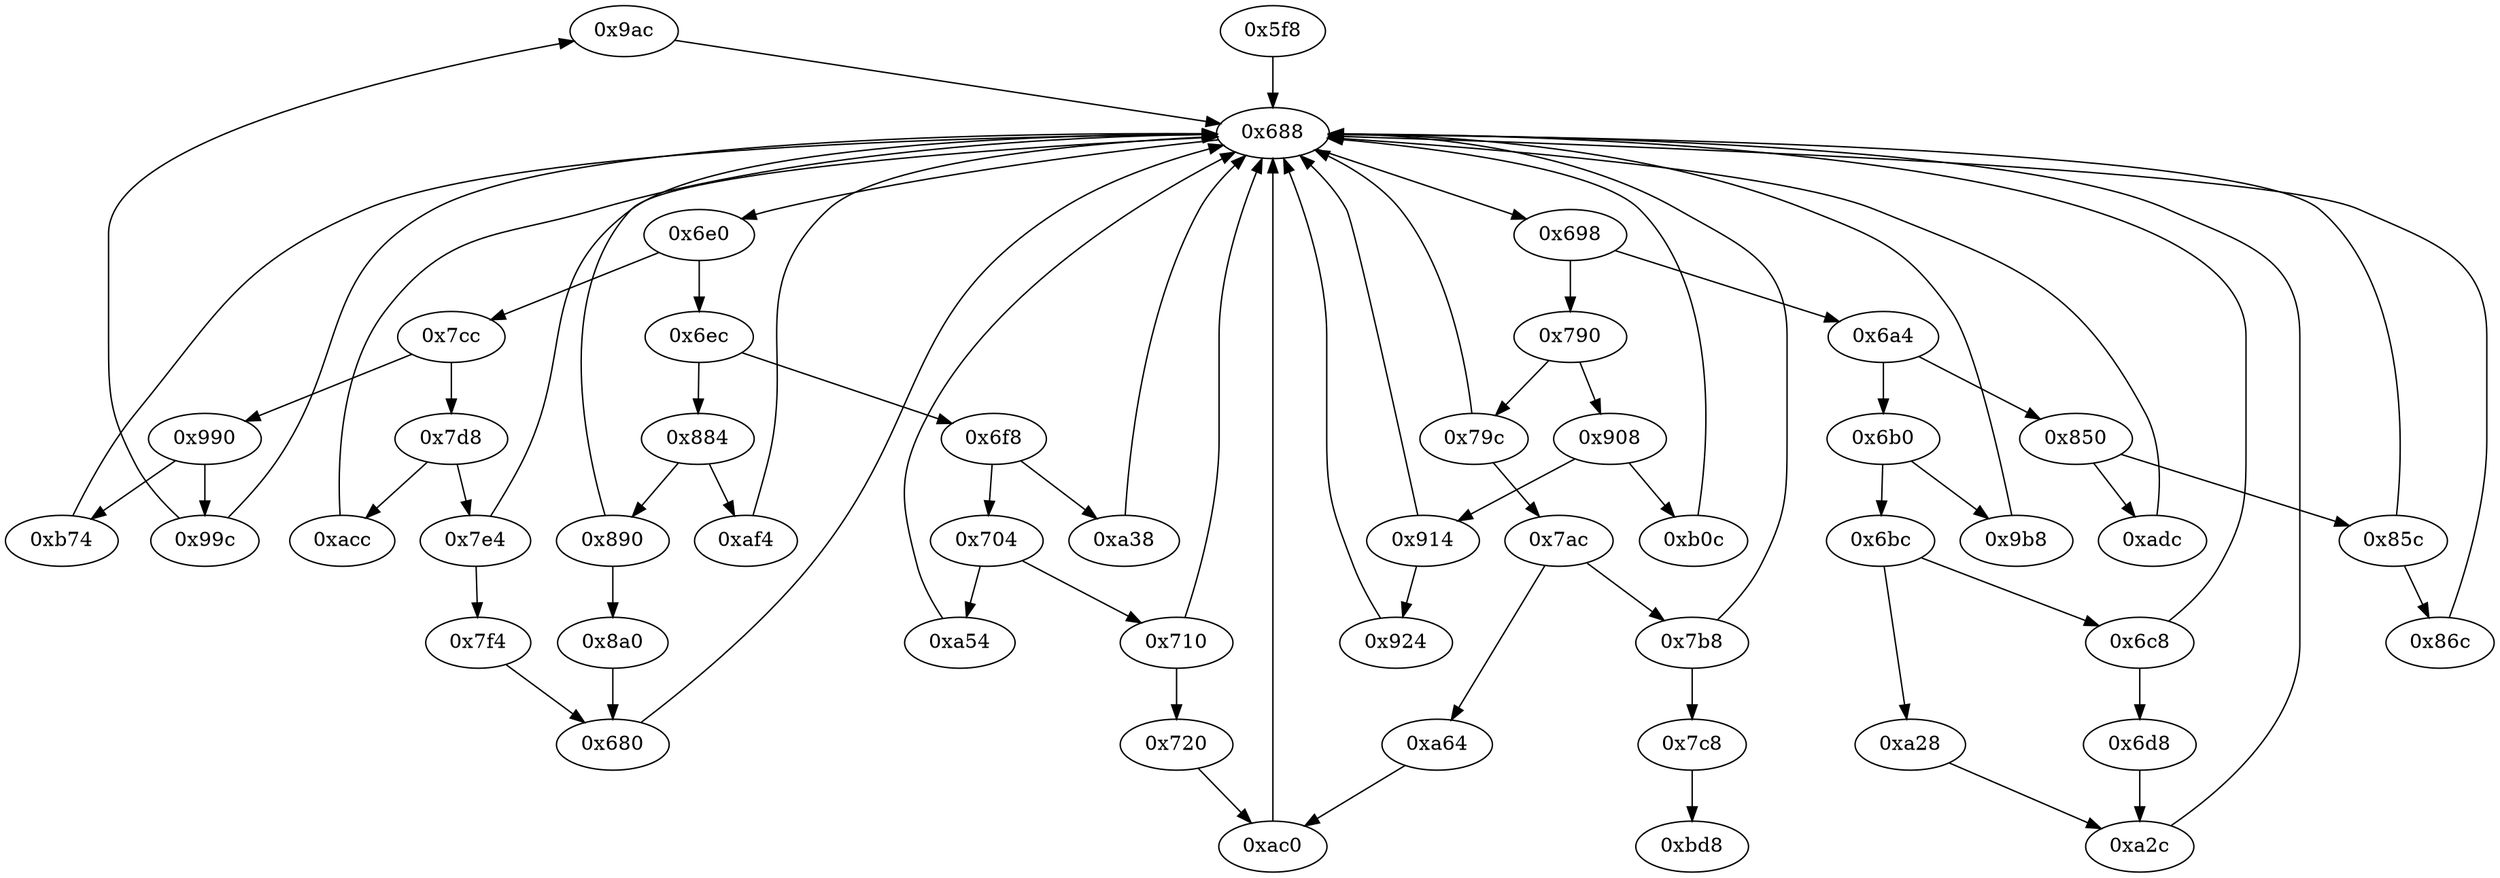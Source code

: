 strict digraph "" {
	"0x9ac"	 [opcode="[u'ldrb', u'mov', u'b']"];
	"0x688"	 [opcode="[u'mov', u'ldr', u'cmp', u'b']"];
	"0x9ac" -> "0x688";
	"0x680"	 [opcode="[u'cmp', u'mov']"];
	"0x680" -> "0x688";
	"0xa64"	 [opcode="[u'ldr', u'ldr', u'lsl', u'strb', u'ldr', u'ldr', u'rsb', u'mvn', u'mul', u'eor', u'and', u'ldr', u'ldr', u'mov', u'mov', u'cmp', \
u'mov', u'cmp', u'mov', u'mov', u'cmp', u'mov', u'mov']"];
	"0xac0"	 [opcode="[u'teq', u'mov', u'b']"];
	"0xa64" -> "0xac0";
	"0x99c"	 [opcode="[u'ldr', u'cmp', u'mov', u'b']"];
	"0x99c" -> "0x9ac";
	"0x99c" -> "0x688";
	"0x6e0"	 [opcode="[u'ldr', u'cmp', u'b']"];
	"0x688" -> "0x6e0";
	"0x698"	 [opcode="[u'ldr', u'cmp', u'b']"];
	"0x688" -> "0x698";
	"0x6a4"	 [opcode="[u'ldr', u'cmp', u'b']"];
	"0x850"	 [opcode="[u'ldr', u'cmp', u'b']"];
	"0x6a4" -> "0x850";
	"0x6b0"	 [opcode="[u'ldr', u'cmp', u'b']"];
	"0x6a4" -> "0x6b0";
	"0xbd8"	 [opcode="[u'mov', u'sub', u'pop']"];
	"0xa28"	 [opcode="[u'ldrb']"];
	"0xa2c"	 [opcode="[u'str', u'ldr', u'b']"];
	"0xa28" -> "0xa2c";
	"0x7c8"	 [opcode="[u'b']"];
	"0x7c8" -> "0xbd8";
	"0x6ec"	 [opcode="[u'ldr', u'cmp', u'b']"];
	"0x6e0" -> "0x6ec";
	"0x7cc"	 [opcode="[u'ldr', u'cmp', u'b']"];
	"0x6e0" -> "0x7cc";
	"0x884"	 [opcode="[u'ldr', u'cmp', u'b']"];
	"0x890"	 [opcode="[u'ldr', u'cmp', u'mov', u'b']"];
	"0x884" -> "0x890";
	"0xaf4"	 [opcode="[u'ldr', u'ldr', u'ldr', u'cmp', u'mov', u'b']"];
	"0x884" -> "0xaf4";
	"0x79c"	 [opcode="[u'ldr', u'cmp', u'mov', u'b']"];
	"0x79c" -> "0x688";
	"0x7ac"	 [opcode="[u'ldr', u'cmp', u'b']"];
	"0x79c" -> "0x7ac";
	"0xacc"	 [opcode="[u'ldr', u'bl', u'mov', u'b']"];
	"0xacc" -> "0x688";
	"0x710"	 [opcode="[u'ldr', u'cmp', u'mov', u'b']"];
	"0x710" -> "0x688";
	"0x720"	 [opcode="[u'ldrb', u'ldr', u'cmp', u'mov', u'mov', u'strb', u'ldr', u'ldr', u'ldr', u'sub', u'sub', u'add', u'mul', u'mvn', u'ldr', u'ldr', \
u'orr', u'mov', u'cmn', u'mov', u'cmp', u'mov', u'mov', u'mov', u'cmn', u'mov', u'mov', u'b']"];
	"0x710" -> "0x720";
	"0x924"	 [opcode="[u'ldr', u'bl', u'ldr', u'mov', u'ldr', u'ldr', u'sub', u'sub', u'add', u'mul', u'eor', u'and', u'ldr', u'mov', u'mov', u'ldr', \
u'ldr', u'cmp', u'mov', u'teq', u'mov', u'mov', u'cmp', u'mov', u'cmp', u'mov', u'b']"];
	"0x924" -> "0x688";
	"0x908"	 [opcode="[u'ldr', u'cmp', u'b']"];
	"0xb0c"	 [opcode="[u'ldr', u'mov', u'ldr', u'ldr', u'add', u'sub', u'sub', u'mul', u'mov', u'eor', u'and', u'ldr', u'mov', u'ldr', u'cmp', u'mov', \
u'teq', u'ldr', u'ldr', u'mov', u'cmp', u'mov', u'mov', u'cmp', u'mov', u'b']"];
	"0x908" -> "0xb0c";
	"0x914"	 [opcode="[u'ldr', u'cmp', u'mov', u'b']"];
	"0x908" -> "0x914";
	"0x6c8"	 [opcode="[u'ldr', u'cmp', u'mov', u'b']"];
	"0x6c8" -> "0x688";
	"0x6d8"	 [opcode="[u'ldrb', u'b']"];
	"0x6c8" -> "0x6d8";
	"0x7e4"	 [opcode="[u'ldr', u'cmp', u'mov', u'b']"];
	"0x7e4" -> "0x688";
	"0x7f4"	 [opcode="[u'ldr', u'ldr', u'ldr', u'ldr', u'mov', u'rsb', u'cmp', u'mvn', u'mov', u'mul', u'mov', u'mvn', u'ldr', u'orr', u'cmn', u'mov', \
u'teq', u'mov', u'mov', u'cmn', u'mov', u'mov', u'b']"];
	"0x7e4" -> "0x7f4";
	"0xadc"	 [opcode="[u'ldr', u'ldr', u'ldr', u'ldr', u'ldr', u'b']"];
	"0xadc" -> "0x688";
	"0x698" -> "0x6a4";
	"0x790"	 [opcode="[u'ldr', u'cmp', u'b']"];
	"0x698" -> "0x790";
	"0x9b8"	 [opcode="[u'ldr', u'ldr', u'smull', u'add', u'mov', u'strb', u'ldr', u'ldr', u'ldr', u'ldr', u'cmp', u'mov', u'sub', u'mul', u'mvn', u'mov', \
u'orr', u'ldr', u'cmn', u'mov', u'teq', u'ldr', u'mov', u'cmn', u'mov', u'cmp', u'mov', u'b']"];
	"0x9b8" -> "0x688";
	"0x85c"	 [opcode="[u'ldr', u'cmp', u'mov', u'b']"];
	"0x85c" -> "0x688";
	"0x86c"	 [opcode="[u'ldrb', u'ldr', u'ldr', u'cmp', u'mov', u'b']"];
	"0x85c" -> "0x86c";
	"0x6bc"	 [opcode="[u'ldr', u'cmp', u'b']"];
	"0x6bc" -> "0xa28";
	"0x6bc" -> "0x6c8";
	"0x7ac" -> "0xa64";
	"0x7b8"	 [opcode="[u'ldr', u'cmp', u'mov', u'b']"];
	"0x7ac" -> "0x7b8";
	"0x6ec" -> "0x884";
	"0x6f8"	 [opcode="[u'ldr', u'cmp', u'b']"];
	"0x6ec" -> "0x6f8";
	"0x86c" -> "0x688";
	"0x790" -> "0x79c";
	"0x790" -> "0x908";
	"0xa54"	 [opcode="[u'ldr', u'bl', u'ldr', u'b']"];
	"0xa54" -> "0x688";
	"0x990"	 [opcode="[u'ldr', u'cmp', u'b']"];
	"0x7cc" -> "0x990";
	"0x7d8"	 [opcode="[u'ldr', u'cmp', u'b']"];
	"0x7cc" -> "0x7d8";
	"0xa2c" -> "0x688";
	"0xac0" -> "0x688";
	"0x7b8" -> "0x688";
	"0x7b8" -> "0x7c8";
	"0xa38"	 [opcode="[u'ldr', u'ldr', u'ldr', u'ldr', u'ldr', u'ldr', u'b']"];
	"0xa38" -> "0x688";
	"0x8a0"	 [opcode="[u'ldr', u'ldr', u'strb', u'ldr', u'ldr', u'ldr', u'ldr', u'mov', u'sub', u'cmp', u'sub', u'mov', u'add', u'mul', u'mov', u'mvn', \
u'orr', u'cmn', u'mov', u'teq', u'mov', u'mov', u'cmn', u'mov', u'mov', u'b']"];
	"0x8a0" -> "0x680";
	"0x6d8" -> "0xa2c";
	"0x6f8" -> "0xa38";
	"0x704"	 [opcode="[u'ldr', u'cmp', u'b']"];
	"0x6f8" -> "0x704";
	"0xb74"	 [opcode="[u'ldr', u'ldr', u'ldr', u'ldr', u'sub', u'sub', u'add', u'mul', u'eor', u'and', u'ldr', u'mov', u'mov', u'ldr', u'cmp', u'mov', \
u'cmp', u'mov', u'mov', u'cmp', u'mov', u'mov', u'teq', u'mov', u'b']"];
	"0xb74" -> "0x688";
	"0x990" -> "0x99c";
	"0x990" -> "0xb74";
	"0xb0c" -> "0x688";
	"0x890" -> "0x688";
	"0x890" -> "0x8a0";
	"0x7f4" -> "0x680";
	"0x704" -> "0x710";
	"0x704" -> "0xa54";
	"0x7d8" -> "0xacc";
	"0x7d8" -> "0x7e4";
	"0x914" -> "0x688";
	"0x914" -> "0x924";
	"0x720" -> "0xac0";
	"0x850" -> "0xadc";
	"0x850" -> "0x85c";
	"0x6b0" -> "0x9b8";
	"0x6b0" -> "0x6bc";
	"0xaf4" -> "0x688";
	"0x5f8"	 [opcode="[u'push', u'add', u'sub', u'ldr', u'mvn', u'ldrb', u'str', u'ldr', u'ldr', u'str', u'ldr', u'ldr', u'str', u'ldr', u'str', u'ldr', \
u'str', u'ldr', u'ldr', u'ldr', u'ldr', u'str', u'ldr', u'ldr', u'add', u'str', u'ldr', u'add', u'str', u'ldr', u'add', u'str', \
u'str', u'b']"];
	"0x5f8" -> "0x688";
}
